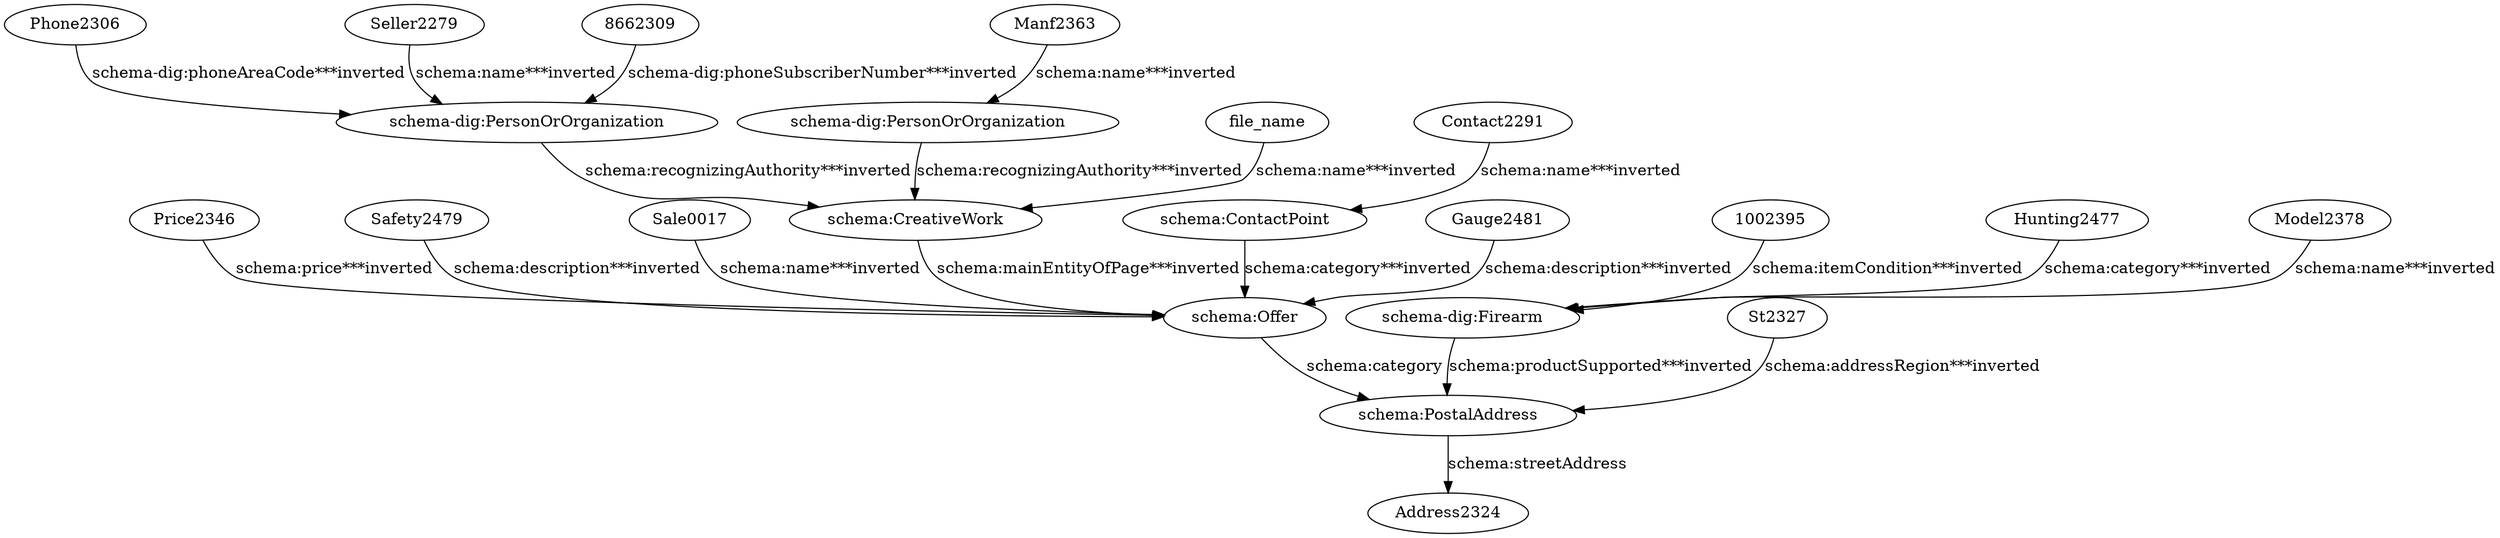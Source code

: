 digraph {
  "1002395" [type=attribute_name,label="1002395"]
  "8662309" [type=attribute_name,label="8662309"]
  "schema-dig:Firearm1" [type=class_uri,label="schema-dig:Firearm"]
  "schema-dig:PersonOrOrganization1" [type=class_uri,label="schema-dig:PersonOrOrganization"]
  Contact2291 [type=attribute_name,label=Contact2291]
  "schema:ContactPoint1" [type=class_uri,label="schema:ContactPoint"]
  Gauge2481 [type=attribute_name,label=Gauge2481]
  "schema:Offer1" [type=class_uri,label="schema:Offer"]
  Hunting2477 [type=attribute_name,label=Hunting2477]
  Manf2363 [type=attribute_name,label=Manf2363]
  "schema-dig:PersonOrOrganization2" [type=class_uri,label="schema-dig:PersonOrOrganization"]
  Model2378 [type=attribute_name,label=Model2378]
  Phone2306 [type=attribute_name,label=Phone2306]
  Price2346 [type=attribute_name,label=Price2346]
  Safety2479 [type=attribute_name,label=Safety2479]
  Sale0017 [type=attribute_name,label=Sale0017]
  Seller2279 [type=attribute_name,label=Seller2279]
  St2327 [type=attribute_name,label=St2327]
  "schema:PostalAddress1" [type=class_uri,label="schema:PostalAddress"]
  file_name [type=attribute_name,label=file_name]
  "schema:CreativeWork1" [type=class_uri,label="schema:CreativeWork"]
  Address2324 [type=attribute_name,label=Address2324]
  "1002395" -> "schema-dig:Firearm1" [type=st_property_uri,label="schema:itemCondition***inverted",weight=1]
  "8662309" -> "schema-dig:PersonOrOrganization1" [type=st_property_uri,label="schema-dig:phoneSubscriberNumber***inverted",weight=1]
  Contact2291 -> "schema:ContactPoint1" [type=st_property_uri,label="schema:name***inverted",weight=1]
  Gauge2481 -> "schema:Offer1" [type=st_property_uri,label="schema:description***inverted",weight=1]
  Hunting2477 -> "schema-dig:Firearm1" [type=st_property_uri,label="schema:category***inverted",weight=1]
  Manf2363 -> "schema-dig:PersonOrOrganization2" [type=st_property_uri,label="schema:name***inverted",weight=1]
  Model2378 -> "schema-dig:Firearm1" [type=st_property_uri,label="schema:name***inverted",weight=1]
  Phone2306 -> "schema-dig:PersonOrOrganization1" [type=st_property_uri,label="schema-dig:phoneAreaCode***inverted",weight=1]
  Price2346 -> "schema:Offer1" [type=st_property_uri,label="schema:price***inverted",weight=1]
  Safety2479 -> "schema:Offer1" [type=st_property_uri,label="schema:description***inverted",weight=1]
  Sale0017 -> "schema:Offer1" [type=st_property_uri,label="schema:name***inverted",weight=1]
  Seller2279 -> "schema-dig:PersonOrOrganization1" [type=st_property_uri,label="schema:name***inverted",weight=1]
  St2327 -> "schema:PostalAddress1" [type=st_property_uri,label="schema:addressRegion***inverted",weight=1]
  file_name -> "schema:CreativeWork1" [type=st_property_uri,label="schema:name***inverted",weight=1]
  "schema-dig:Firearm1" -> "schema:PostalAddress1" [type=inherited,label="schema:productSupported***inverted",weight=4]
  "schema-dig:PersonOrOrganization1" -> "schema:CreativeWork1" [type=inherited,label="schema:recognizingAuthority***inverted",weight=4]
  "schema-dig:PersonOrOrganization2" -> "schema:CreativeWork1" [type=inherited,label="schema:recognizingAuthority***inverted",weight=4]
  "schema:ContactPoint1" -> "schema:Offer1" [type=inherited,label="schema:category***inverted",weight=4]
  "schema:CreativeWork1" -> "schema:Offer1" [type=inherited,label="schema:mainEntityOfPage***inverted",weight=4]
  "schema:Offer1" -> "schema:PostalAddress1" [label="schema:category",type=inherited,weight=4]
  "schema:PostalAddress1" -> Address2324 [label="schema:streetAddress",type=st_property_uri]
}
